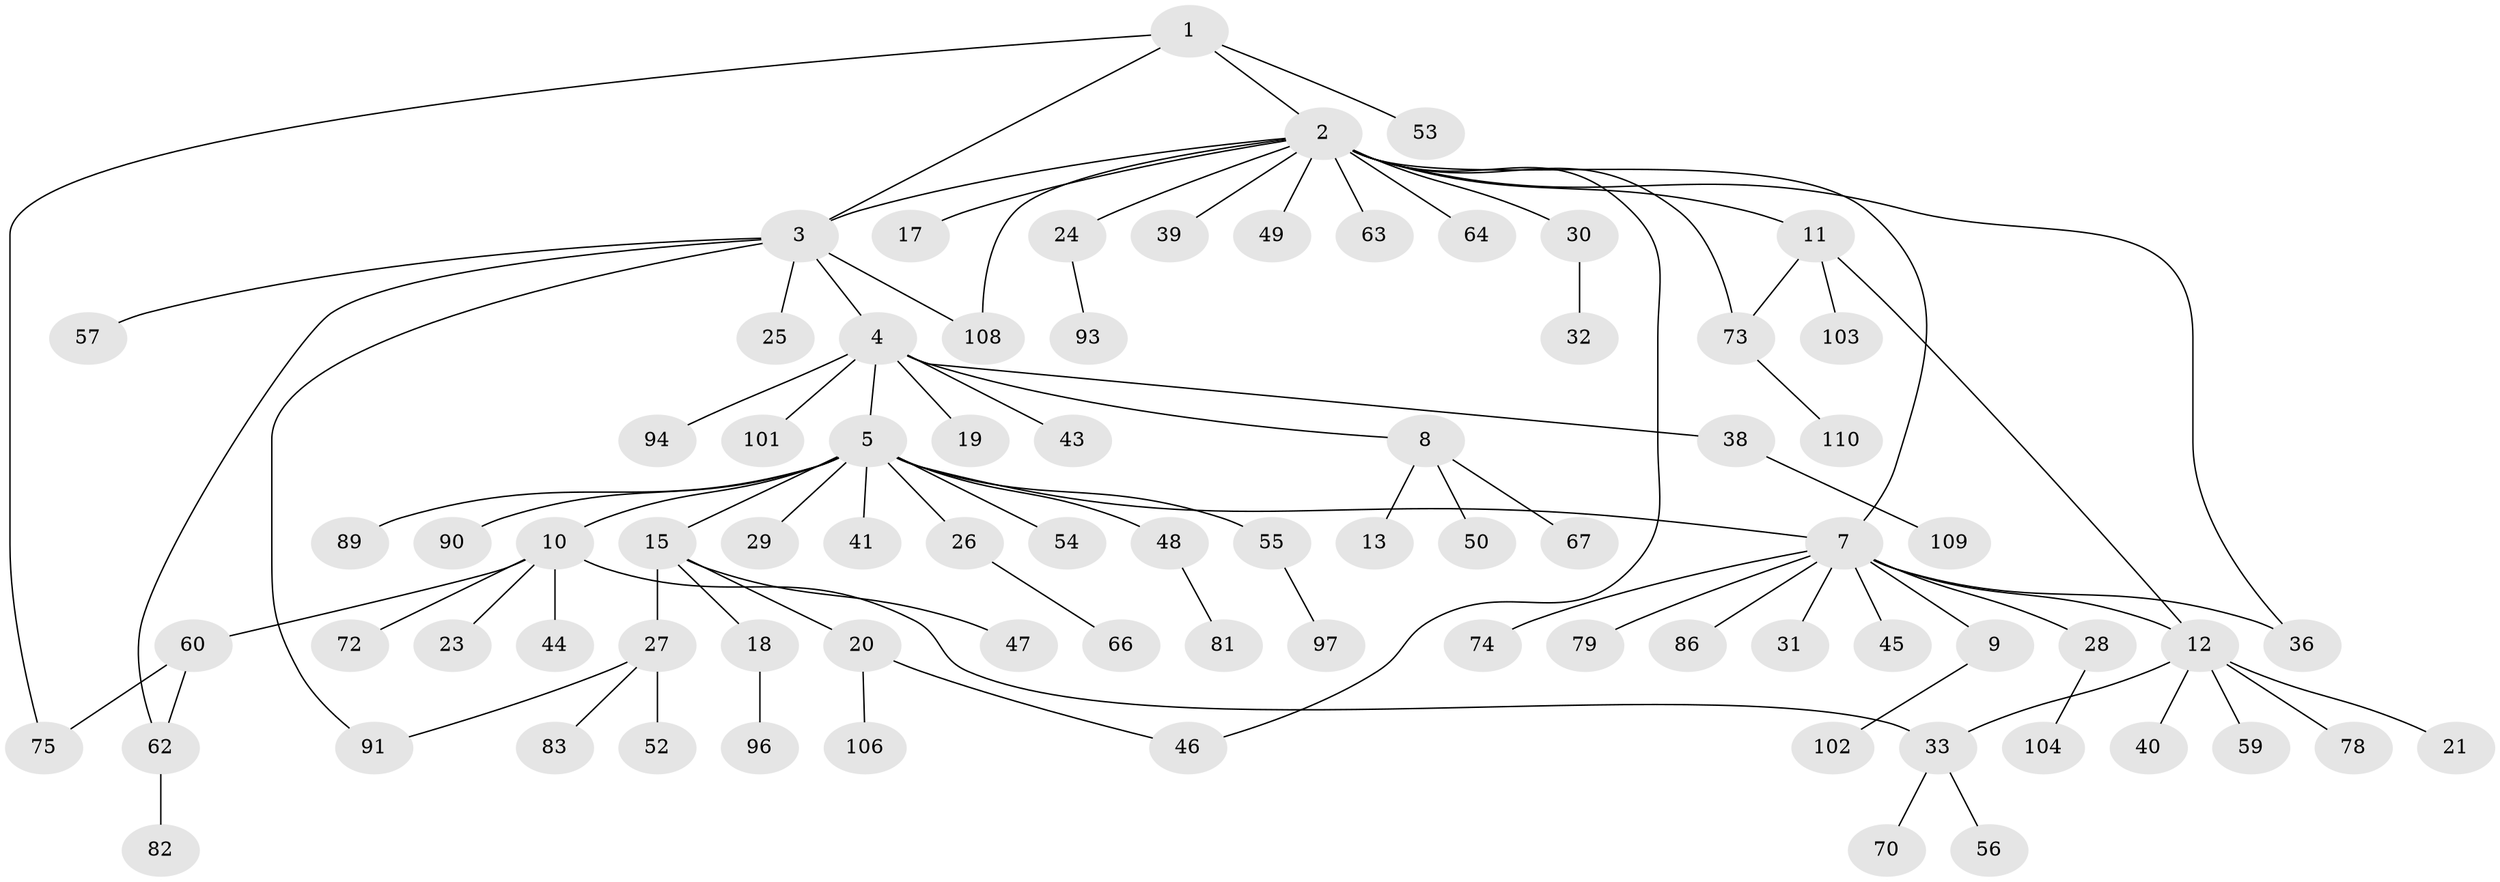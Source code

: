 // original degree distribution, {5: 0.05454545454545454, 16: 0.00909090909090909, 8: 0.00909090909090909, 9: 0.01818181818181818, 1: 0.5636363636363636, 12: 0.00909090909090909, 3: 0.06363636363636363, 7: 0.00909090909090909, 4: 0.045454545454545456, 2: 0.21818181818181817}
// Generated by graph-tools (version 1.1) at 2025/41/03/06/25 10:41:46]
// undirected, 81 vertices, 91 edges
graph export_dot {
graph [start="1"]
  node [color=gray90,style=filled];
  1 [super="+22"];
  2 [super="+42"];
  3 [super="+98"];
  4 [super="+6"];
  5 [super="+14"];
  7 [super="+87"];
  8 [super="+107"];
  9 [super="+16"];
  10 [super="+65"];
  11 [super="+34"];
  12 [super="+35"];
  13;
  15;
  17;
  18 [super="+95"];
  19;
  20;
  21;
  23 [super="+58"];
  24;
  25 [super="+69"];
  26;
  27 [super="+51"];
  28;
  29;
  30 [super="+85"];
  31;
  32;
  33 [super="+37"];
  36;
  38 [super="+68"];
  39;
  40;
  41;
  43;
  44 [super="+76"];
  45;
  46;
  47;
  48 [super="+105"];
  49;
  50;
  52 [super="+92"];
  53;
  54 [super="+61"];
  55;
  56 [super="+71"];
  57 [super="+88"];
  59;
  60 [super="+100"];
  62 [super="+77"];
  63;
  64;
  66;
  67;
  70;
  72;
  73 [super="+84"];
  74;
  75 [super="+80"];
  78;
  79;
  81;
  82;
  83;
  86;
  89;
  90;
  91;
  93;
  94;
  96;
  97 [super="+99"];
  101;
  102;
  103;
  104;
  106;
  108;
  109;
  110;
  1 -- 2;
  1 -- 3;
  1 -- 53;
  1 -- 75;
  2 -- 3;
  2 -- 7;
  2 -- 11;
  2 -- 17;
  2 -- 24;
  2 -- 30;
  2 -- 36;
  2 -- 39;
  2 -- 46;
  2 -- 49;
  2 -- 63;
  2 -- 64;
  2 -- 73;
  2 -- 108;
  3 -- 4;
  3 -- 25;
  3 -- 57;
  3 -- 91;
  3 -- 108;
  3 -- 62;
  4 -- 5;
  4 -- 8;
  4 -- 19;
  4 -- 38;
  4 -- 43;
  4 -- 94;
  4 -- 101;
  5 -- 10;
  5 -- 26;
  5 -- 29;
  5 -- 41;
  5 -- 54;
  5 -- 55;
  5 -- 90;
  5 -- 48;
  5 -- 7;
  5 -- 89;
  5 -- 15;
  7 -- 9;
  7 -- 12 [weight=2];
  7 -- 28;
  7 -- 31;
  7 -- 36;
  7 -- 45;
  7 -- 74;
  7 -- 79;
  7 -- 86;
  8 -- 13;
  8 -- 50;
  8 -- 67;
  9 -- 102;
  10 -- 23;
  10 -- 33;
  10 -- 44;
  10 -- 60;
  10 -- 72;
  11 -- 73;
  11 -- 103;
  11 -- 12;
  12 -- 21;
  12 -- 40;
  12 -- 33;
  12 -- 59;
  12 -- 78;
  15 -- 18;
  15 -- 20;
  15 -- 27;
  15 -- 47;
  18 -- 96;
  20 -- 46;
  20 -- 106;
  24 -- 93;
  26 -- 66;
  27 -- 83;
  27 -- 91;
  27 -- 52;
  28 -- 104;
  30 -- 32;
  33 -- 56;
  33 -- 70;
  38 -- 109;
  48 -- 81;
  55 -- 97;
  60 -- 62;
  60 -- 75;
  62 -- 82;
  73 -- 110;
}
